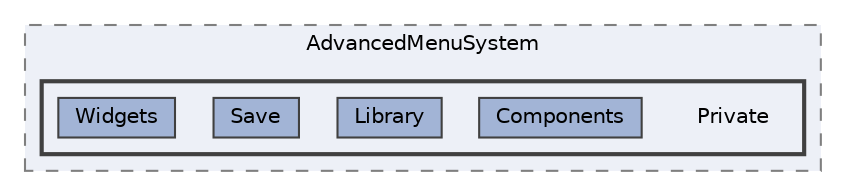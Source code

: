 digraph "D:/Projects/ProjectAMS/Plugins/AdvancedMenuSystem/Source/AdvancedMenuSystem/Private"
{
 // LATEX_PDF_SIZE
  bgcolor="transparent";
  edge [fontname=Helvetica,fontsize=10,labelfontname=Helvetica,labelfontsize=10];
  node [fontname=Helvetica,fontsize=10,shape=box,height=0.2,width=0.4];
  compound=true
  subgraph clusterdir_00f194a95390c575d045725232f34439 {
    graph [ bgcolor="#edf0f7", pencolor="grey50", label="AdvancedMenuSystem", fontname=Helvetica,fontsize=10 style="filled,dashed", URL="dir_00f194a95390c575d045725232f34439.html",tooltip=""]
  subgraph clusterdir_c3f727169b3001f16e959861474595a9 {
    graph [ bgcolor="#edf0f7", pencolor="grey25", label="", fontname=Helvetica,fontsize=10 style="filled,bold", URL="dir_c3f727169b3001f16e959861474595a9.html",tooltip=""]
    dir_c3f727169b3001f16e959861474595a9 [shape=plaintext, label="Private"];
  dir_3e529c3f9c1d1df5c8cda620355df599 [label="Components", fillcolor="#a2b4d6", color="grey25", style="filled", URL="dir_3e529c3f9c1d1df5c8cda620355df599.html",tooltip=""];
  dir_f7c8ca0a51107e2af5f1235f29119e58 [label="Library", fillcolor="#a2b4d6", color="grey25", style="filled", URL="dir_f7c8ca0a51107e2af5f1235f29119e58.html",tooltip=""];
  dir_5185a9ee877928ee3d33b0411b48fbc3 [label="Save", fillcolor="#a2b4d6", color="grey25", style="filled", URL="dir_5185a9ee877928ee3d33b0411b48fbc3.html",tooltip=""];
  dir_470b2fbaf257fb06f419f21756df0787 [label="Widgets", fillcolor="#a2b4d6", color="grey25", style="filled", URL="dir_470b2fbaf257fb06f419f21756df0787.html",tooltip=""];
  }
  }
}
